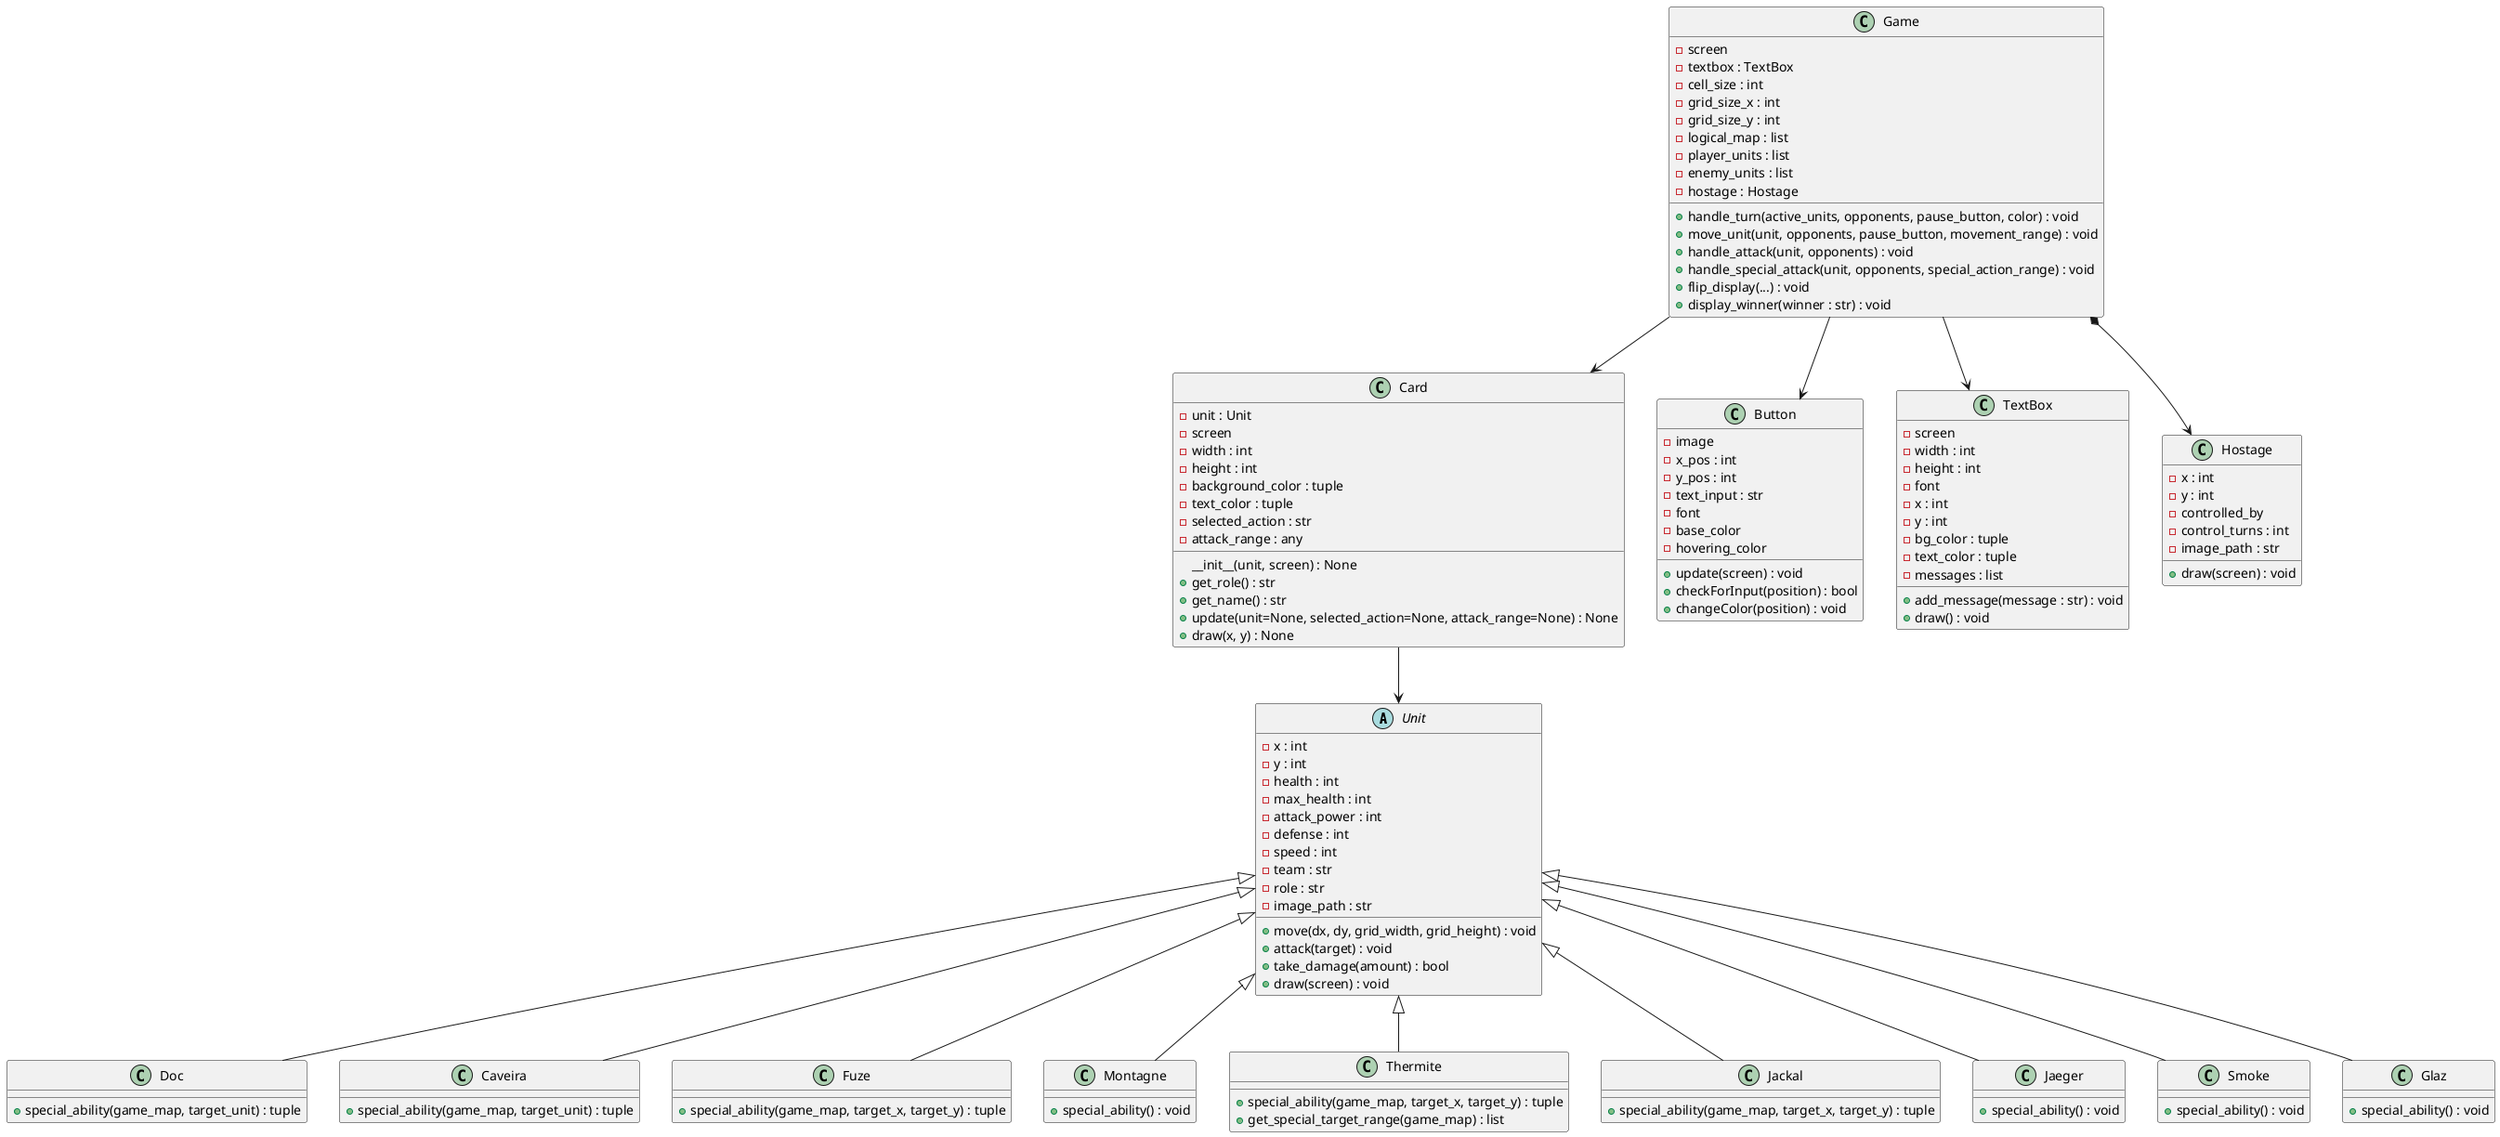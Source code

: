 @startuml
abstract class Unit {
    - x : int
    - y : int
    - health : int
    - max_health : int
    - attack_power : int
    - defense : int
    - speed : int
    - team : str
    - role : str
    - image_path : str
    + move(dx, dy, grid_width, grid_height) : void
    + attack(target) : void
    + take_damage(amount) : bool
    + draw(screen) : void
}

class Card {
    - unit : Unit
    - screen
    - width : int
    - height : int
    - background_color : tuple
    - text_color : tuple
    - selected_action : str
    - attack_range : any
    __init__(unit, screen) : None
    + get_role() : str
    + get_name() : str
    + update(unit=None, selected_action=None, attack_range=None) : None
    + draw(x, y) : None
}

class Button {
    - image
    - x_pos : int
    - y_pos : int
    - text_input : str
    - font
    - base_color
    - hovering_color
    + update(screen) : void
    + checkForInput(position) : bool
    + changeColor(position) : void
}

class TextBox {
    - screen
    - width : int
    - height : int
    - font
    - x : int
    - y : int
    - bg_color : tuple
    - text_color : tuple
    - messages : list
    + add_message(message : str) : void
    + draw() : void
}

class Hostage {
    - x : int
    - y : int
    - controlled_by
    - control_turns : int
    - image_path : str
    + draw(screen) : void
}

class Game {
    - screen
    - textbox : TextBox
    - cell_size : int
    - grid_size_x : int
    - grid_size_y : int
    - logical_map : list
    - player_units : list
    - enemy_units : list
    - hostage : Hostage
    + handle_turn(active_units, opponents, pause_button, color) : void
    + move_unit(unit, opponents, pause_button, movement_range) : void
    + handle_attack(unit, opponents) : void
    + handle_special_attack(unit, opponents, special_action_range) : void
    + flip_display(...) : void
    + display_winner(winner : str) : void
}

' Derived classes from Unit
class Doc extends Unit {
    + special_ability(game_map, target_unit) : tuple
}

class Caveira extends Unit {
    + special_ability(game_map, target_unit) : tuple
}

class Fuze extends Unit {
    + special_ability(game_map, target_x, target_y) : tuple
}

class Montagne extends Unit {
    + special_ability() : void
}

class Thermite extends Unit {
    + special_ability(game_map, target_x, target_y) : tuple
    + get_special_target_range(game_map) : list
}

class Jackal extends Unit {
    + special_ability(game_map, target_x, target_y) : tuple
}

class Jaeger extends Unit {
    + special_ability() : void
}

class Smoke extends Unit {
    + special_ability() : void
}

class Glaz extends Unit {
    + special_ability() : void
}

' Relationships
Card --> Unit
Game --> Card
Game --> Button
Game --> TextBox
Game *--> Hostage
@enduml